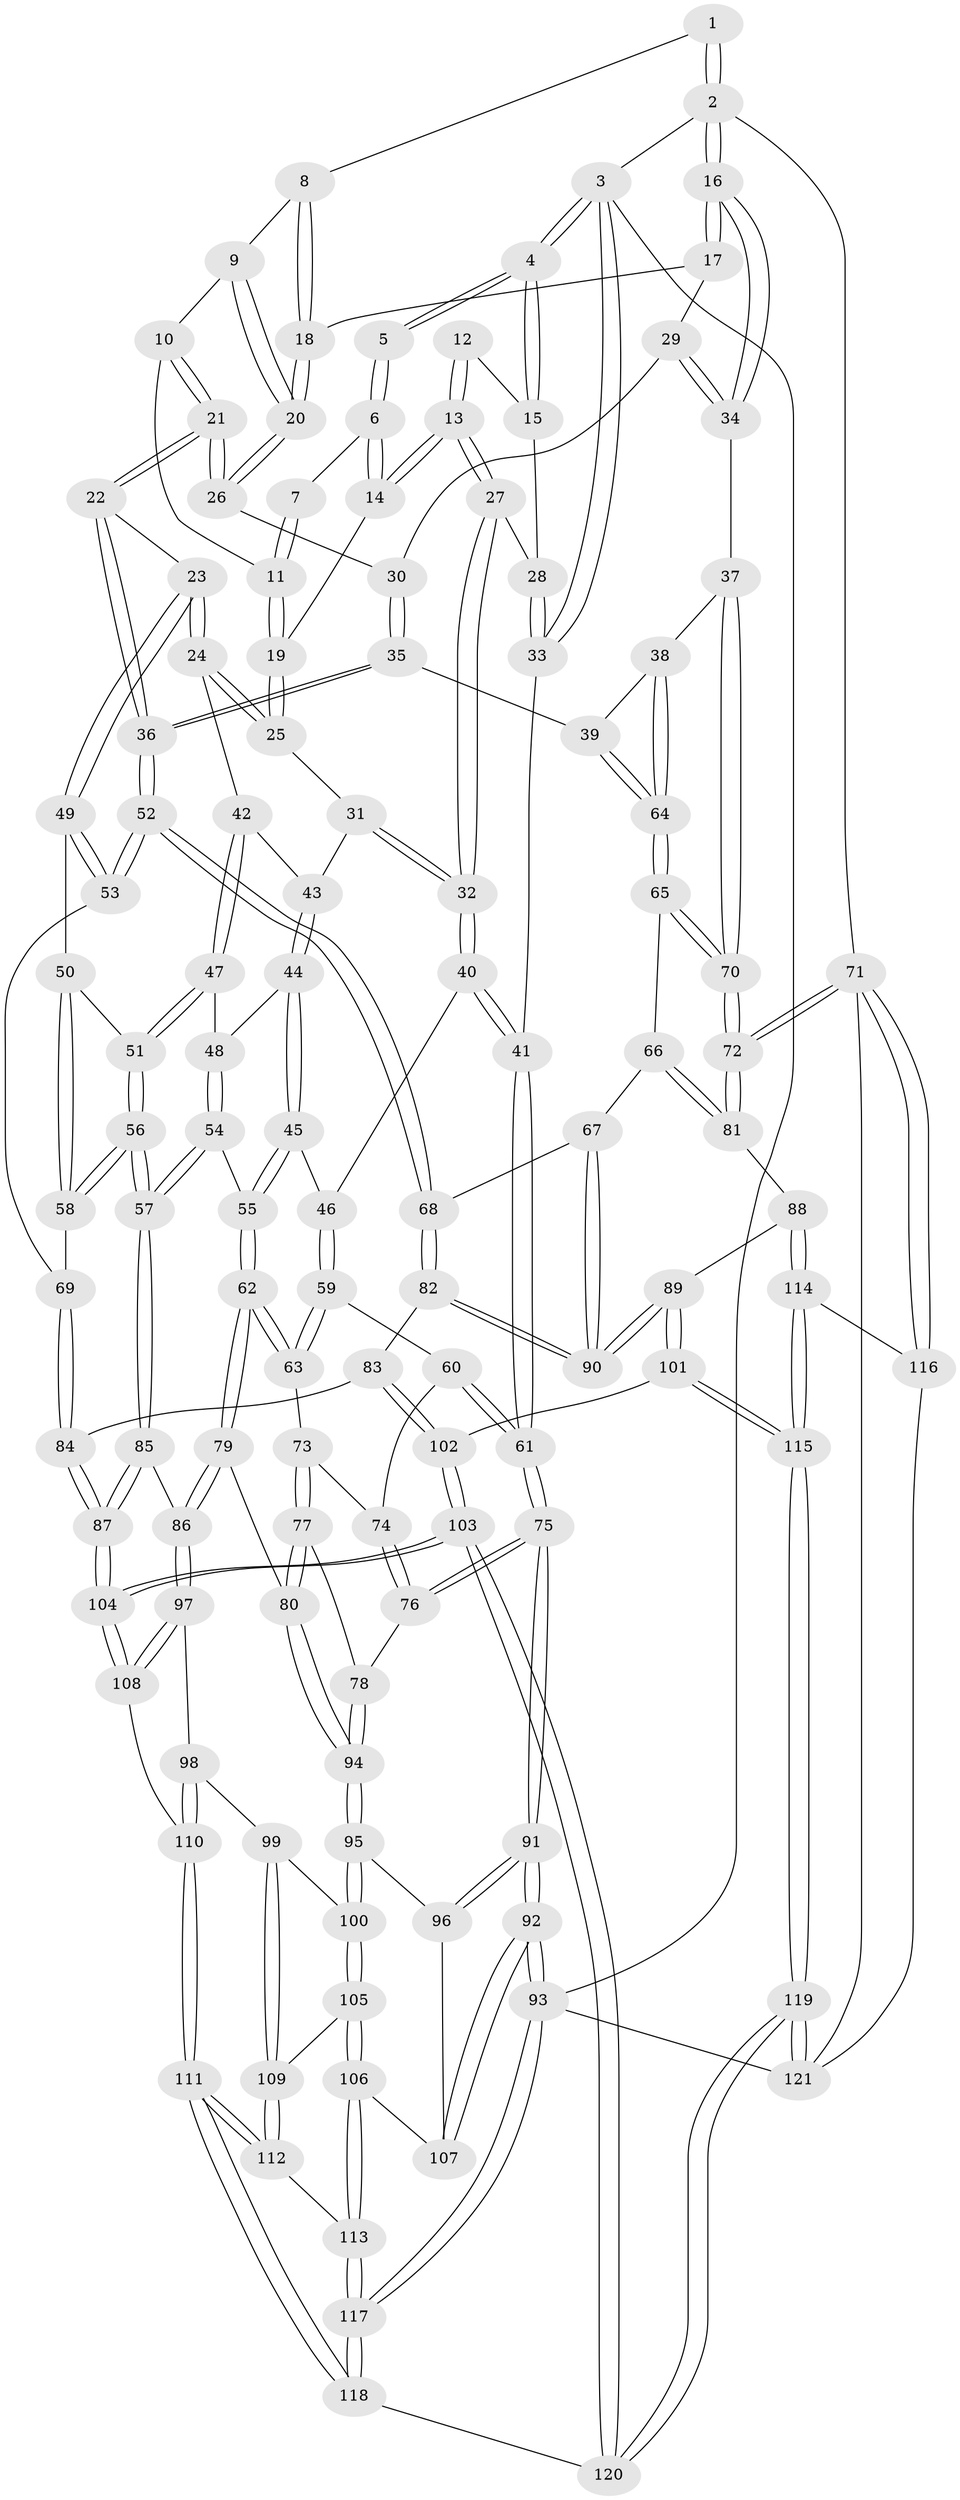 // coarse degree distribution, {2: 0.06666666666666667, 6: 0.13333333333333333, 3: 0.16666666666666666, 4: 0.25, 5: 0.3, 7: 0.05, 11: 0.016666666666666666, 8: 0.016666666666666666}
// Generated by graph-tools (version 1.1) at 2025/05/03/04/25 22:05:07]
// undirected, 121 vertices, 299 edges
graph export_dot {
graph [start="1"]
  node [color=gray90,style=filled];
  1 [pos="+0.7047814122922756+0"];
  2 [pos="+1+0"];
  3 [pos="+0+0"];
  4 [pos="+0+0"];
  5 [pos="+0.100454773136468+0"];
  6 [pos="+0.363180250595891+0"];
  7 [pos="+0.66992625405908+0"];
  8 [pos="+0.6746091152094296+0"];
  9 [pos="+0.6258877507101641+0.06024041438881442"];
  10 [pos="+0.5855896550025111+0.06437102393982358"];
  11 [pos="+0.5660284729745793+0.05002614265918337"];
  12 [pos="+0.11827711333175868+0"];
  13 [pos="+0.2025144506824283+0.17251659963233054"];
  14 [pos="+0.37806198247738515+0.041382226748340675"];
  15 [pos="+0.09432854325657504+0.09069000989819993"];
  16 [pos="+1+0"];
  17 [pos="+0.7315478676913766+0.09391750615450058"];
  18 [pos="+0.7217626800502146+0.09958363597538358"];
  19 [pos="+0.38562852471817544+0.04847878031317654"];
  20 [pos="+0.6976939267453295+0.13789342912285316"];
  21 [pos="+0.571819124147559+0.24973936817620523"];
  22 [pos="+0.5519875231739867+0.2648144258305369"];
  23 [pos="+0.5207688225487099+0.261641311259776"];
  24 [pos="+0.512379516443637+0.2594593764741353"];
  25 [pos="+0.4639375995504928+0.18453928872688177"];
  26 [pos="+0.6902316096406836+0.19645690969074975"];
  27 [pos="+0.18004076149655246+0.20067278797794452"];
  28 [pos="+0.10255956154636169+0.14737830385322157"];
  29 [pos="+0.908664489416933+0.1865743481379473"];
  30 [pos="+0.7923305294165222+0.2369885675509668"];
  31 [pos="+0.21731925232536006+0.26340301088223583"];
  32 [pos="+0.17912140111268668+0.26289091348336185"];
  33 [pos="+0+0.023725357000873623"];
  34 [pos="+1+0.03918895113400995"];
  35 [pos="+0.7861093497387815+0.38592653679218125"];
  36 [pos="+0.6495701778189491+0.43190425360031687"];
  37 [pos="+1+0.04982111136337239"];
  38 [pos="+1+0.13449314561604425"];
  39 [pos="+0.808244332480857+0.3984944708869532"];
  40 [pos="+0.16717278130218324+0.3009856883931332"];
  41 [pos="+0+0.3751443293666115"];
  42 [pos="+0.48396155793085865+0.2765991122289013"];
  43 [pos="+0.4703465573795226+0.27808792676879196"];
  44 [pos="+0.28224590112704667+0.37079824833011565"];
  45 [pos="+0.25275694935426773+0.367972327058695"];
  46 [pos="+0.17314430973395906+0.31522026917767515"];
  47 [pos="+0.4080937481397493+0.3976054643727655"];
  48 [pos="+0.3690545709411874+0.402549076234944"];
  49 [pos="+0.4843601204089782+0.45591796717099"];
  50 [pos="+0.4501451635480732+0.43910381636254864"];
  51 [pos="+0.41736974130700866+0.4216964119222767"];
  52 [pos="+0.6329841886703172+0.49745632510390214"];
  53 [pos="+0.5131860858152932+0.5094289416360299"];
  54 [pos="+0.3281429591070485+0.536630320634247"];
  55 [pos="+0.31922443923508403+0.5356530071045046"];
  56 [pos="+0.3879867035401833+0.5520987852801876"];
  57 [pos="+0.38042613985423185+0.5549920159132862"];
  58 [pos="+0.4127189746725478+0.551005845816766"];
  59 [pos="+0.14624315841725447+0.4563830394041148"];
  60 [pos="+0.07528097948714887+0.4721190743054237"];
  61 [pos="+0+0.39028893518016683"];
  62 [pos="+0.23599043854426943+0.5734484144303998"];
  63 [pos="+0.16205891962586944+0.5297360935544991"];
  64 [pos="+0.8698856076340957+0.46558673407293444"];
  65 [pos="+0.8705791411078574+0.46767793967552235"];
  66 [pos="+0.8501986218618452+0.5396500873644933"];
  67 [pos="+0.7681809848635595+0.5772110033620493"];
  68 [pos="+0.6587666312312306+0.558739494506655"];
  69 [pos="+0.45726693642132166+0.5494637688016796"];
  70 [pos="+1+0.5233567758995902"];
  71 [pos="+1+1"];
  72 [pos="+1+0.7112489055645597"];
  73 [pos="+0.14686893113886595+0.5410634770134743"];
  74 [pos="+0.02023615834797765+0.545597957608246"];
  75 [pos="+0+0.5448637790125596"];
  76 [pos="+0+0.5755712821885804"];
  77 [pos="+0.12731487182604206+0.5733609458075184"];
  78 [pos="+0.0613017211852977+0.6445496312617373"];
  79 [pos="+0.22854914570224696+0.6973783162239086"];
  80 [pos="+0.16144167185092995+0.7117891816407532"];
  81 [pos="+1+0.7295192577633911"];
  82 [pos="+0.6266935241258109+0.6561231144375124"];
  83 [pos="+0.5529130335123954+0.7210582083268289"];
  84 [pos="+0.5470110356696191+0.7222607713269922"];
  85 [pos="+0.3809768641311035+0.7365441622876285"];
  86 [pos="+0.30276476896938387+0.7552593785476494"];
  87 [pos="+0.4722461727339691+0.769766148704346"];
  88 [pos="+0.8695385268703569+0.8011012569685272"];
  89 [pos="+0.8437136625774296+0.8019279579310048"];
  90 [pos="+0.8292025318434351+0.7840103780828154"];
  91 [pos="+0+0.7913498170279486"];
  92 [pos="+0+1"];
  93 [pos="+0+1"];
  94 [pos="+0.10260829969029048+0.732890814725506"];
  95 [pos="+0.08866231114517134+0.7565893232435762"];
  96 [pos="+0.027976338238277856+0.7749891279180562"];
  97 [pos="+0.2792654413534041+0.8215275652336742"];
  98 [pos="+0.24508133152096723+0.855421905417898"];
  99 [pos="+0.12865203390733726+0.8256938166655383"];
  100 [pos="+0.11940020062805196+0.8185355953949427"];
  101 [pos="+0.8063219786507104+0.8311234192814269"];
  102 [pos="+0.693822708897532+0.8683491039788408"];
  103 [pos="+0.5205596180621453+1"];
  104 [pos="+0.48127832954137056+0.9928075242408678"];
  105 [pos="+0.07337053149924563+0.8972096462818655"];
  106 [pos="+0.05498355203289085+0.913689308545244"];
  107 [pos="+0.04241321298556953+0.9157221813198986"];
  108 [pos="+0.3586948263043897+0.9108862395416573"];
  109 [pos="+0.14424504089651569+0.9090336367830778"];
  110 [pos="+0.22372067006152993+0.9507507327167022"];
  111 [pos="+0.2221346256436692+0.9548286129970666"];
  112 [pos="+0.14761813391206952+0.9145826125233276"];
  113 [pos="+0.09962472143687115+0.9449501377958806"];
  114 [pos="+0.9053677076597775+0.9179037517775792"];
  115 [pos="+0.7891789514404025+1"];
  116 [pos="+0.9062516410777948+0.9194463095316021"];
  117 [pos="+0.19634482659547747+1"];
  118 [pos="+0.23818351547295288+1"];
  119 [pos="+0.7388275671777469+1"];
  120 [pos="+0.5155988353640594+1"];
  121 [pos="+1+1"];
  1 -- 2;
  1 -- 2;
  1 -- 8;
  2 -- 3;
  2 -- 16;
  2 -- 16;
  2 -- 71;
  3 -- 4;
  3 -- 4;
  3 -- 33;
  3 -- 33;
  3 -- 93;
  4 -- 5;
  4 -- 5;
  4 -- 15;
  4 -- 15;
  5 -- 6;
  5 -- 6;
  6 -- 7;
  6 -- 14;
  6 -- 14;
  7 -- 11;
  7 -- 11;
  8 -- 9;
  8 -- 18;
  8 -- 18;
  9 -- 10;
  9 -- 20;
  9 -- 20;
  10 -- 11;
  10 -- 21;
  10 -- 21;
  11 -- 19;
  11 -- 19;
  12 -- 13;
  12 -- 13;
  12 -- 15;
  13 -- 14;
  13 -- 14;
  13 -- 27;
  13 -- 27;
  14 -- 19;
  15 -- 28;
  16 -- 17;
  16 -- 17;
  16 -- 34;
  16 -- 34;
  17 -- 18;
  17 -- 29;
  18 -- 20;
  18 -- 20;
  19 -- 25;
  19 -- 25;
  20 -- 26;
  20 -- 26;
  21 -- 22;
  21 -- 22;
  21 -- 26;
  21 -- 26;
  22 -- 23;
  22 -- 36;
  22 -- 36;
  23 -- 24;
  23 -- 24;
  23 -- 49;
  23 -- 49;
  24 -- 25;
  24 -- 25;
  24 -- 42;
  25 -- 31;
  26 -- 30;
  27 -- 28;
  27 -- 32;
  27 -- 32;
  28 -- 33;
  28 -- 33;
  29 -- 30;
  29 -- 34;
  29 -- 34;
  30 -- 35;
  30 -- 35;
  31 -- 32;
  31 -- 32;
  31 -- 43;
  32 -- 40;
  32 -- 40;
  33 -- 41;
  34 -- 37;
  35 -- 36;
  35 -- 36;
  35 -- 39;
  36 -- 52;
  36 -- 52;
  37 -- 38;
  37 -- 70;
  37 -- 70;
  38 -- 39;
  38 -- 64;
  38 -- 64;
  39 -- 64;
  39 -- 64;
  40 -- 41;
  40 -- 41;
  40 -- 46;
  41 -- 61;
  41 -- 61;
  42 -- 43;
  42 -- 47;
  42 -- 47;
  43 -- 44;
  43 -- 44;
  44 -- 45;
  44 -- 45;
  44 -- 48;
  45 -- 46;
  45 -- 55;
  45 -- 55;
  46 -- 59;
  46 -- 59;
  47 -- 48;
  47 -- 51;
  47 -- 51;
  48 -- 54;
  48 -- 54;
  49 -- 50;
  49 -- 53;
  49 -- 53;
  50 -- 51;
  50 -- 58;
  50 -- 58;
  51 -- 56;
  51 -- 56;
  52 -- 53;
  52 -- 53;
  52 -- 68;
  52 -- 68;
  53 -- 69;
  54 -- 55;
  54 -- 57;
  54 -- 57;
  55 -- 62;
  55 -- 62;
  56 -- 57;
  56 -- 57;
  56 -- 58;
  56 -- 58;
  57 -- 85;
  57 -- 85;
  58 -- 69;
  59 -- 60;
  59 -- 63;
  59 -- 63;
  60 -- 61;
  60 -- 61;
  60 -- 74;
  61 -- 75;
  61 -- 75;
  62 -- 63;
  62 -- 63;
  62 -- 79;
  62 -- 79;
  63 -- 73;
  64 -- 65;
  64 -- 65;
  65 -- 66;
  65 -- 70;
  65 -- 70;
  66 -- 67;
  66 -- 81;
  66 -- 81;
  67 -- 68;
  67 -- 90;
  67 -- 90;
  68 -- 82;
  68 -- 82;
  69 -- 84;
  69 -- 84;
  70 -- 72;
  70 -- 72;
  71 -- 72;
  71 -- 72;
  71 -- 116;
  71 -- 116;
  71 -- 121;
  72 -- 81;
  72 -- 81;
  73 -- 74;
  73 -- 77;
  73 -- 77;
  74 -- 76;
  74 -- 76;
  75 -- 76;
  75 -- 76;
  75 -- 91;
  75 -- 91;
  76 -- 78;
  77 -- 78;
  77 -- 80;
  77 -- 80;
  78 -- 94;
  78 -- 94;
  79 -- 80;
  79 -- 86;
  79 -- 86;
  80 -- 94;
  80 -- 94;
  81 -- 88;
  82 -- 83;
  82 -- 90;
  82 -- 90;
  83 -- 84;
  83 -- 102;
  83 -- 102;
  84 -- 87;
  84 -- 87;
  85 -- 86;
  85 -- 87;
  85 -- 87;
  86 -- 97;
  86 -- 97;
  87 -- 104;
  87 -- 104;
  88 -- 89;
  88 -- 114;
  88 -- 114;
  89 -- 90;
  89 -- 90;
  89 -- 101;
  89 -- 101;
  91 -- 92;
  91 -- 92;
  91 -- 96;
  91 -- 96;
  92 -- 93;
  92 -- 93;
  92 -- 107;
  92 -- 107;
  93 -- 117;
  93 -- 117;
  93 -- 121;
  94 -- 95;
  94 -- 95;
  95 -- 96;
  95 -- 100;
  95 -- 100;
  96 -- 107;
  97 -- 98;
  97 -- 108;
  97 -- 108;
  98 -- 99;
  98 -- 110;
  98 -- 110;
  99 -- 100;
  99 -- 109;
  99 -- 109;
  100 -- 105;
  100 -- 105;
  101 -- 102;
  101 -- 115;
  101 -- 115;
  102 -- 103;
  102 -- 103;
  103 -- 104;
  103 -- 104;
  103 -- 120;
  103 -- 120;
  104 -- 108;
  104 -- 108;
  105 -- 106;
  105 -- 106;
  105 -- 109;
  106 -- 107;
  106 -- 113;
  106 -- 113;
  108 -- 110;
  109 -- 112;
  109 -- 112;
  110 -- 111;
  110 -- 111;
  111 -- 112;
  111 -- 112;
  111 -- 118;
  111 -- 118;
  112 -- 113;
  113 -- 117;
  113 -- 117;
  114 -- 115;
  114 -- 115;
  114 -- 116;
  115 -- 119;
  115 -- 119;
  116 -- 121;
  117 -- 118;
  117 -- 118;
  118 -- 120;
  119 -- 120;
  119 -- 120;
  119 -- 121;
  119 -- 121;
}
